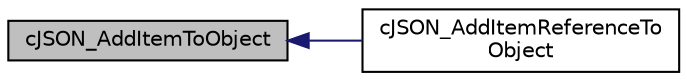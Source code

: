 digraph "cJSON_AddItemToObject"
{
  edge [fontname="Helvetica",fontsize="10",labelfontname="Helvetica",labelfontsize="10"];
  node [fontname="Helvetica",fontsize="10",shape=record];
  rankdir="LR";
  Node1 [label="cJSON_AddItemToObject",height=0.2,width=0.4,color="black", fillcolor="grey75", style="filled", fontcolor="black"];
  Node1 -> Node2 [dir="back",color="midnightblue",fontsize="10",style="solid",fontname="Helvetica"];
  Node2 [label="cJSON_AddItemReferenceTo\lObject",height=0.2,width=0.4,color="black", fillcolor="white", style="filled",URL="$c_j_s_o_n_8h.html#a001634f84d255810784155f4c8e4e288"];
}
